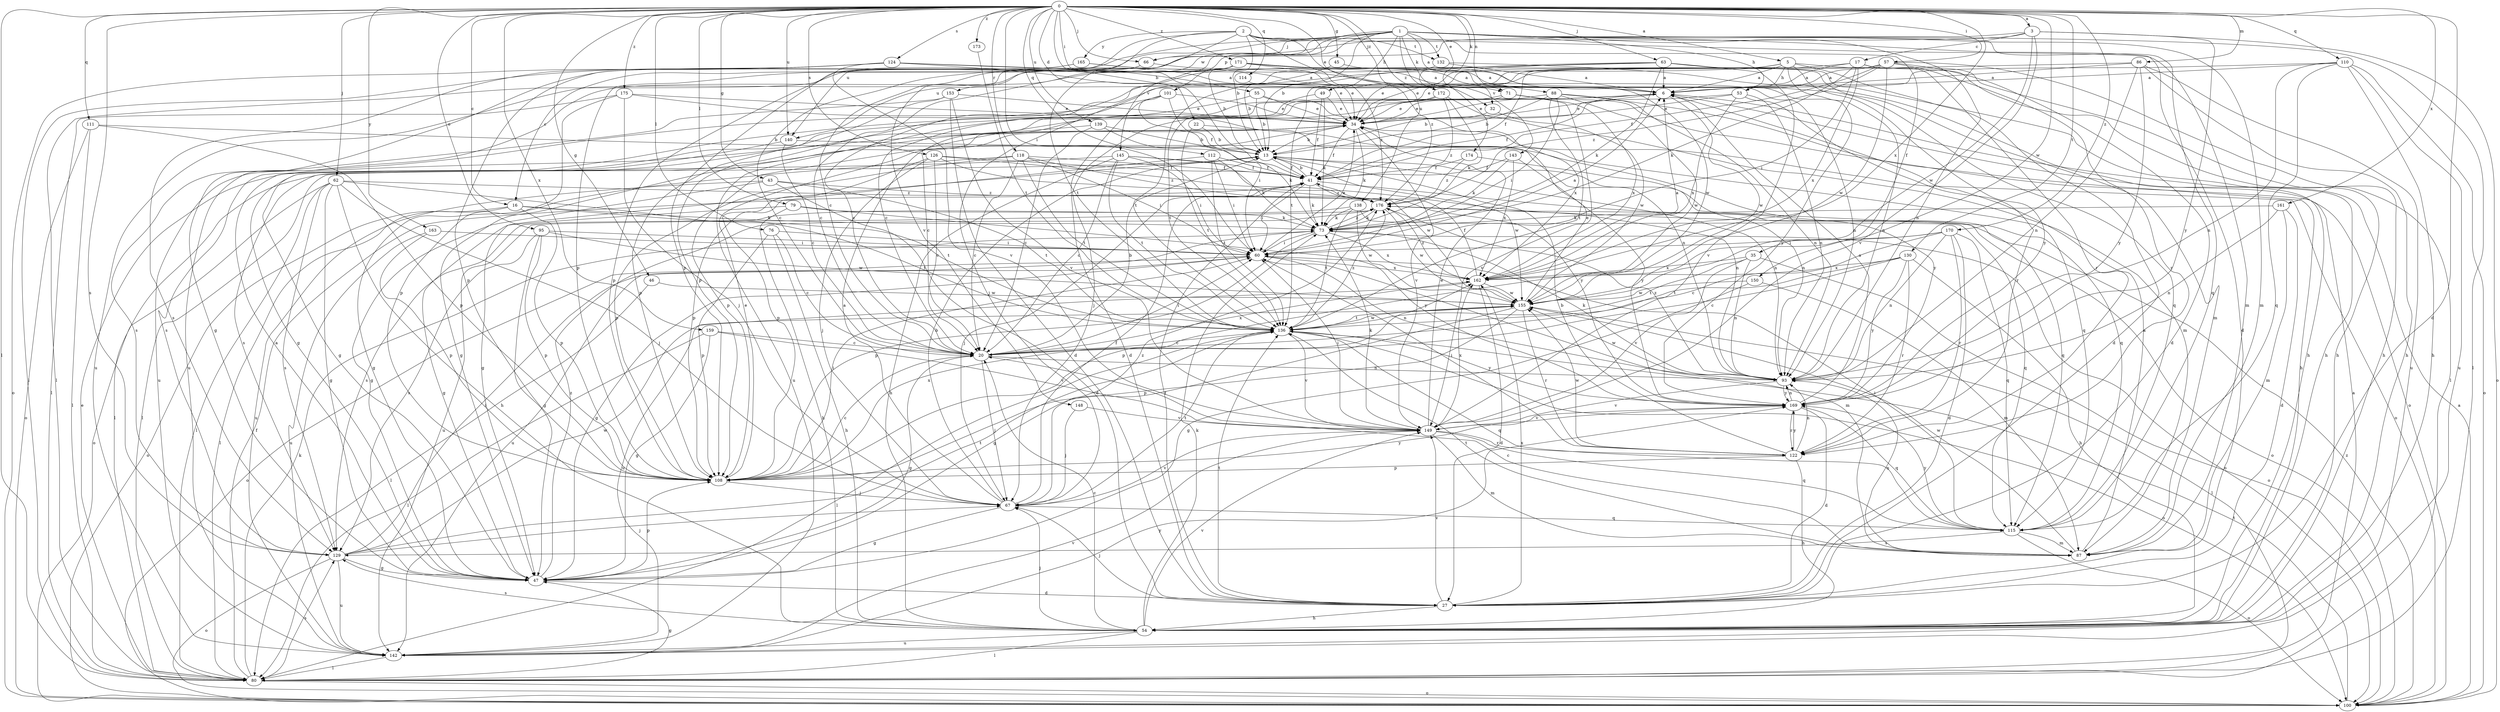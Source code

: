 strict digraph  {
0;
1;
2;
3;
5;
6;
13;
16;
17;
20;
22;
27;
32;
34;
35;
41;
43;
45;
46;
47;
49;
53;
54;
55;
57;
60;
62;
63;
66;
67;
71;
73;
76;
79;
80;
86;
87;
88;
93;
95;
100;
101;
108;
110;
111;
112;
114;
115;
118;
122;
124;
126;
129;
130;
132;
136;
138;
139;
140;
142;
143;
145;
148;
149;
150;
153;
155;
159;
161;
162;
163;
165;
169;
170;
171;
172;
173;
174;
175;
176;
0 -> 3  [label=a];
0 -> 5  [label=a];
0 -> 13  [label=b];
0 -> 16  [label=c];
0 -> 22  [label=d];
0 -> 27  [label=d];
0 -> 32  [label=e];
0 -> 43  [label=g];
0 -> 45  [label=g];
0 -> 46  [label=g];
0 -> 55  [label=i];
0 -> 57  [label=i];
0 -> 60  [label=i];
0 -> 62  [label=j];
0 -> 63  [label=j];
0 -> 66  [label=j];
0 -> 71  [label=k];
0 -> 76  [label=l];
0 -> 79  [label=l];
0 -> 80  [label=l];
0 -> 86  [label=m];
0 -> 88  [label=n];
0 -> 95  [label=o];
0 -> 110  [label=q];
0 -> 111  [label=q];
0 -> 112  [label=q];
0 -> 114  [label=q];
0 -> 118  [label=r];
0 -> 124  [label=s];
0 -> 126  [label=s];
0 -> 129  [label=s];
0 -> 130  [label=t];
0 -> 138  [label=u];
0 -> 139  [label=u];
0 -> 140  [label=u];
0 -> 150  [label=w];
0 -> 159  [label=x];
0 -> 161  [label=x];
0 -> 162  [label=x];
0 -> 163  [label=y];
0 -> 170  [label=z];
0 -> 171  [label=z];
0 -> 172  [label=z];
0 -> 173  [label=z];
0 -> 174  [label=z];
0 -> 175  [label=z];
1 -> 6  [label=a];
1 -> 13  [label=b];
1 -> 16  [label=c];
1 -> 27  [label=d];
1 -> 49  [label=h];
1 -> 53  [label=h];
1 -> 66  [label=j];
1 -> 71  [label=k];
1 -> 80  [label=l];
1 -> 87  [label=m];
1 -> 93  [label=n];
1 -> 101  [label=p];
1 -> 108  [label=p];
1 -> 115  [label=q];
1 -> 132  [label=t];
1 -> 143  [label=v];
1 -> 145  [label=v];
1 -> 148  [label=v];
1 -> 153  [label=w];
2 -> 13  [label=b];
2 -> 32  [label=e];
2 -> 35  [label=f];
2 -> 87  [label=m];
2 -> 108  [label=p];
2 -> 132  [label=t];
2 -> 136  [label=t];
2 -> 140  [label=u];
2 -> 165  [label=y];
2 -> 176  [label=z];
3 -> 17  [label=c];
3 -> 20  [label=c];
3 -> 66  [label=j];
3 -> 100  [label=o];
3 -> 149  [label=v];
3 -> 155  [label=w];
3 -> 169  [label=y];
5 -> 6  [label=a];
5 -> 27  [label=d];
5 -> 34  [label=e];
5 -> 41  [label=f];
5 -> 53  [label=h];
5 -> 54  [label=h];
5 -> 67  [label=j];
5 -> 93  [label=n];
5 -> 140  [label=u];
5 -> 169  [label=y];
6 -> 34  [label=e];
6 -> 41  [label=f];
6 -> 47  [label=g];
6 -> 155  [label=w];
13 -> 41  [label=f];
13 -> 47  [label=g];
13 -> 80  [label=l];
13 -> 93  [label=n];
13 -> 115  [label=q];
13 -> 155  [label=w];
16 -> 73  [label=k];
16 -> 80  [label=l];
16 -> 100  [label=o];
16 -> 108  [label=p];
16 -> 136  [label=t];
17 -> 6  [label=a];
17 -> 60  [label=i];
17 -> 73  [label=k];
17 -> 80  [label=l];
17 -> 108  [label=p];
17 -> 122  [label=r];
17 -> 162  [label=x];
20 -> 13  [label=b];
20 -> 47  [label=g];
20 -> 60  [label=i];
20 -> 67  [label=j];
20 -> 93  [label=n];
20 -> 162  [label=x];
22 -> 13  [label=b];
22 -> 115  [label=q];
22 -> 136  [label=t];
27 -> 41  [label=f];
27 -> 54  [label=h];
27 -> 67  [label=j];
27 -> 136  [label=t];
27 -> 149  [label=v];
27 -> 162  [label=x];
32 -> 13  [label=b];
32 -> 155  [label=w];
34 -> 13  [label=b];
34 -> 41  [label=f];
34 -> 73  [label=k];
34 -> 100  [label=o];
34 -> 108  [label=p];
34 -> 129  [label=s];
34 -> 149  [label=v];
35 -> 93  [label=n];
35 -> 100  [label=o];
35 -> 136  [label=t];
35 -> 149  [label=v];
35 -> 162  [label=x];
41 -> 13  [label=b];
41 -> 60  [label=i];
41 -> 67  [label=j];
41 -> 73  [label=k];
41 -> 115  [label=q];
41 -> 176  [label=z];
43 -> 27  [label=d];
43 -> 47  [label=g];
43 -> 136  [label=t];
43 -> 142  [label=u];
43 -> 176  [label=z];
45 -> 6  [label=a];
45 -> 13  [label=b];
46 -> 80  [label=l];
46 -> 155  [label=w];
47 -> 6  [label=a];
47 -> 27  [label=d];
47 -> 108  [label=p];
47 -> 176  [label=z];
49 -> 34  [label=e];
49 -> 41  [label=f];
49 -> 73  [label=k];
49 -> 136  [label=t];
53 -> 34  [label=e];
53 -> 67  [label=j];
53 -> 93  [label=n];
53 -> 122  [label=r];
53 -> 162  [label=x];
54 -> 20  [label=c];
54 -> 67  [label=j];
54 -> 73  [label=k];
54 -> 80  [label=l];
54 -> 129  [label=s];
54 -> 142  [label=u];
54 -> 149  [label=v];
55 -> 13  [label=b];
55 -> 34  [label=e];
55 -> 129  [label=s];
55 -> 162  [label=x];
57 -> 6  [label=a];
57 -> 27  [label=d];
57 -> 34  [label=e];
57 -> 41  [label=f];
57 -> 54  [label=h];
57 -> 122  [label=r];
57 -> 155  [label=w];
57 -> 176  [label=z];
60 -> 6  [label=a];
60 -> 34  [label=e];
60 -> 47  [label=g];
60 -> 87  [label=m];
60 -> 93  [label=n];
60 -> 100  [label=o];
60 -> 162  [label=x];
62 -> 47  [label=g];
62 -> 54  [label=h];
62 -> 67  [label=j];
62 -> 80  [label=l];
62 -> 100  [label=o];
62 -> 129  [label=s];
62 -> 136  [label=t];
62 -> 176  [label=z];
63 -> 6  [label=a];
63 -> 20  [label=c];
63 -> 34  [label=e];
63 -> 54  [label=h];
63 -> 73  [label=k];
63 -> 87  [label=m];
63 -> 136  [label=t];
63 -> 149  [label=v];
66 -> 6  [label=a];
66 -> 20  [label=c];
66 -> 108  [label=p];
67 -> 6  [label=a];
67 -> 13  [label=b];
67 -> 41  [label=f];
67 -> 47  [label=g];
67 -> 115  [label=q];
67 -> 136  [label=t];
67 -> 149  [label=v];
67 -> 176  [label=z];
71 -> 20  [label=c];
71 -> 34  [label=e];
71 -> 100  [label=o];
71 -> 149  [label=v];
71 -> 162  [label=x];
73 -> 60  [label=i];
73 -> 100  [label=o];
73 -> 108  [label=p];
73 -> 142  [label=u];
73 -> 162  [label=x];
73 -> 176  [label=z];
76 -> 20  [label=c];
76 -> 54  [label=h];
76 -> 60  [label=i];
76 -> 108  [label=p];
79 -> 47  [label=g];
79 -> 54  [label=h];
79 -> 73  [label=k];
79 -> 169  [label=y];
80 -> 6  [label=a];
80 -> 34  [label=e];
80 -> 41  [label=f];
80 -> 47  [label=g];
80 -> 73  [label=k];
80 -> 100  [label=o];
80 -> 129  [label=s];
86 -> 6  [label=a];
86 -> 54  [label=h];
86 -> 93  [label=n];
86 -> 136  [label=t];
86 -> 142  [label=u];
86 -> 169  [label=y];
87 -> 6  [label=a];
87 -> 20  [label=c];
87 -> 93  [label=n];
87 -> 136  [label=t];
87 -> 155  [label=w];
88 -> 13  [label=b];
88 -> 34  [label=e];
88 -> 54  [label=h];
88 -> 60  [label=i];
88 -> 93  [label=n];
88 -> 136  [label=t];
88 -> 155  [label=w];
93 -> 73  [label=k];
93 -> 149  [label=v];
93 -> 155  [label=w];
93 -> 169  [label=y];
93 -> 176  [label=z];
95 -> 47  [label=g];
95 -> 60  [label=i];
95 -> 108  [label=p];
95 -> 129  [label=s];
95 -> 155  [label=w];
100 -> 6  [label=a];
100 -> 136  [label=t];
100 -> 176  [label=z];
101 -> 27  [label=d];
101 -> 34  [label=e];
101 -> 41  [label=f];
101 -> 60  [label=i];
101 -> 142  [label=u];
108 -> 20  [label=c];
108 -> 34  [label=e];
108 -> 60  [label=i];
108 -> 67  [label=j];
108 -> 162  [label=x];
108 -> 169  [label=y];
110 -> 6  [label=a];
110 -> 20  [label=c];
110 -> 54  [label=h];
110 -> 93  [label=n];
110 -> 100  [label=o];
110 -> 115  [label=q];
110 -> 142  [label=u];
111 -> 13  [label=b];
111 -> 80  [label=l];
111 -> 100  [label=o];
111 -> 108  [label=p];
112 -> 41  [label=f];
112 -> 60  [label=i];
112 -> 73  [label=k];
112 -> 108  [label=p];
112 -> 136  [label=t];
114 -> 34  [label=e];
115 -> 60  [label=i];
115 -> 87  [label=m];
115 -> 100  [label=o];
115 -> 129  [label=s];
115 -> 169  [label=y];
118 -> 20  [label=c];
118 -> 41  [label=f];
118 -> 47  [label=g];
118 -> 60  [label=i];
118 -> 108  [label=p];
118 -> 136  [label=t];
118 -> 176  [label=z];
122 -> 13  [label=b];
122 -> 54  [label=h];
122 -> 60  [label=i];
122 -> 93  [label=n];
122 -> 108  [label=p];
122 -> 155  [label=w];
122 -> 169  [label=y];
124 -> 6  [label=a];
124 -> 34  [label=e];
124 -> 80  [label=l];
124 -> 100  [label=o];
124 -> 108  [label=p];
124 -> 149  [label=v];
124 -> 155  [label=w];
126 -> 20  [label=c];
126 -> 41  [label=f];
126 -> 67  [label=j];
126 -> 108  [label=p];
126 -> 155  [label=w];
126 -> 169  [label=y];
129 -> 47  [label=g];
129 -> 60  [label=i];
129 -> 67  [label=j];
129 -> 100  [label=o];
129 -> 136  [label=t];
129 -> 142  [label=u];
129 -> 155  [label=w];
130 -> 20  [label=c];
130 -> 54  [label=h];
130 -> 122  [label=r];
130 -> 136  [label=t];
130 -> 162  [label=x];
130 -> 169  [label=y];
132 -> 6  [label=a];
132 -> 54  [label=h];
132 -> 142  [label=u];
136 -> 20  [label=c];
136 -> 80  [label=l];
136 -> 100  [label=o];
136 -> 115  [label=q];
136 -> 149  [label=v];
136 -> 155  [label=w];
136 -> 169  [label=y];
136 -> 176  [label=z];
138 -> 73  [label=k];
138 -> 115  [label=q];
138 -> 129  [label=s];
138 -> 136  [label=t];
138 -> 155  [label=w];
139 -> 13  [label=b];
139 -> 20  [label=c];
139 -> 47  [label=g];
139 -> 73  [label=k];
140 -> 20  [label=c];
140 -> 47  [label=g];
140 -> 169  [label=y];
142 -> 80  [label=l];
142 -> 149  [label=v];
142 -> 169  [label=y];
143 -> 41  [label=f];
143 -> 73  [label=k];
143 -> 162  [label=x];
143 -> 169  [label=y];
145 -> 20  [label=c];
145 -> 41  [label=f];
145 -> 54  [label=h];
145 -> 60  [label=i];
145 -> 80  [label=l];
145 -> 93  [label=n];
145 -> 136  [label=t];
148 -> 67  [label=j];
148 -> 149  [label=v];
149 -> 34  [label=e];
149 -> 60  [label=i];
149 -> 73  [label=k];
149 -> 87  [label=m];
149 -> 115  [label=q];
149 -> 122  [label=r];
149 -> 162  [label=x];
150 -> 47  [label=g];
150 -> 87  [label=m];
150 -> 155  [label=w];
153 -> 27  [label=d];
153 -> 34  [label=e];
153 -> 108  [label=p];
153 -> 129  [label=s];
153 -> 149  [label=v];
155 -> 34  [label=e];
155 -> 47  [label=g];
155 -> 80  [label=l];
155 -> 108  [label=p];
155 -> 122  [label=r];
155 -> 136  [label=t];
159 -> 20  [label=c];
159 -> 47  [label=g];
159 -> 80  [label=l];
159 -> 149  [label=v];
161 -> 27  [label=d];
161 -> 73  [label=k];
161 -> 87  [label=m];
161 -> 93  [label=n];
162 -> 6  [label=a];
162 -> 27  [label=d];
162 -> 41  [label=f];
162 -> 142  [label=u];
162 -> 155  [label=w];
162 -> 176  [label=z];
163 -> 60  [label=i];
163 -> 108  [label=p];
163 -> 142  [label=u];
165 -> 6  [label=a];
165 -> 47  [label=g];
165 -> 93  [label=n];
165 -> 129  [label=s];
169 -> 6  [label=a];
169 -> 27  [label=d];
169 -> 93  [label=n];
169 -> 115  [label=q];
169 -> 122  [label=r];
169 -> 149  [label=v];
170 -> 20  [label=c];
170 -> 27  [label=d];
170 -> 60  [label=i];
170 -> 93  [label=n];
170 -> 108  [label=p];
170 -> 115  [label=q];
170 -> 122  [label=r];
171 -> 6  [label=a];
171 -> 13  [label=b];
171 -> 20  [label=c];
171 -> 80  [label=l];
171 -> 115  [label=q];
171 -> 142  [label=u];
171 -> 169  [label=y];
171 -> 176  [label=z];
172 -> 34  [label=e];
172 -> 73  [label=k];
172 -> 87  [label=m];
172 -> 142  [label=u];
172 -> 176  [label=z];
173 -> 136  [label=t];
174 -> 41  [label=f];
174 -> 93  [label=n];
174 -> 176  [label=z];
175 -> 34  [label=e];
175 -> 67  [label=j];
175 -> 80  [label=l];
175 -> 93  [label=n];
175 -> 108  [label=p];
176 -> 73  [label=k];
176 -> 100  [label=o];
176 -> 142  [label=u];
176 -> 155  [label=w];
}

